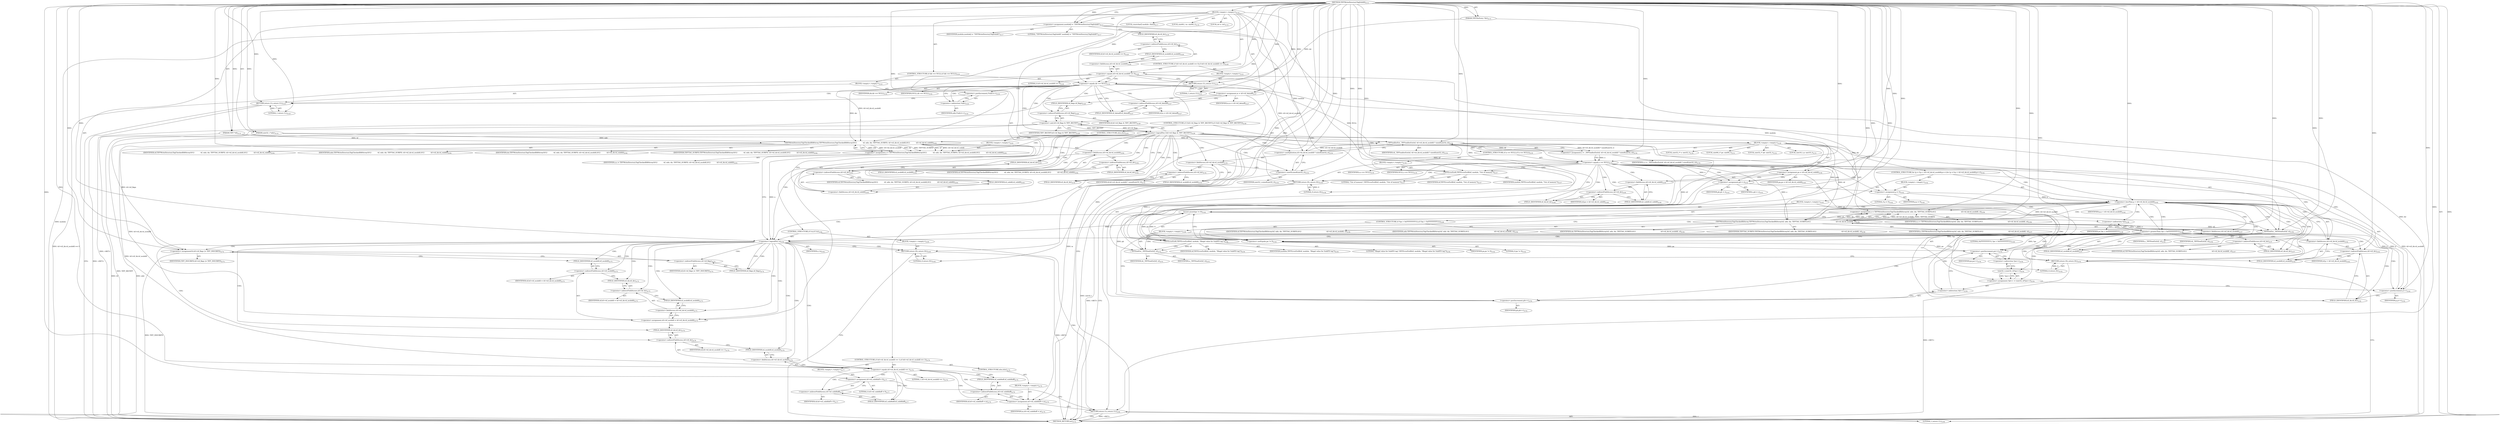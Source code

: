 digraph "TIFFWriteDirectoryTagSubifd" {  
"69649" [label = <(METHOD,TIFFWriteDirectoryTagSubifd)<SUB>2114</SUB>> ]
"69650" [label = <(PARAM,TIFF *tif)<SUB>2114</SUB>> ]
"69651" [label = <(PARAM,uint32_t *ndir)<SUB>2114</SUB>> ]
"69652" [label = <(PARAM,TIFFDirEntry *dir)<SUB>2115</SUB>> ]
"69653" [label = <(BLOCK,&lt;empty&gt;,&lt;empty&gt;)<SUB>2116</SUB>> ]
"69654" [label = <(LOCAL,constchar[] module: char[])<SUB>2117</SUB>> ]
"69655" [label = <(&lt;operator&gt;.assignment,module[] = &quot;TIFFWriteDirectoryTagSubifd&quot;)<SUB>2117</SUB>> ]
"69656" [label = <(IDENTIFIER,module,module[] = &quot;TIFFWriteDirectoryTagSubifd&quot;)<SUB>2117</SUB>> ]
"69657" [label = <(LITERAL,&quot;TIFFWriteDirectoryTagSubifd&quot;,module[] = &quot;TIFFWriteDirectoryTagSubifd&quot;)<SUB>2117</SUB>> ]
"69658" [label = <(LOCAL,uint64_t m: uint64_t)<SUB>2118</SUB>> ]
"69659" [label = <(LOCAL,int n: int)<SUB>2119</SUB>> ]
"69660" [label = <(CONTROL_STRUCTURE,if (tif-&gt;tif_dir.td_nsubifd == 0),if (tif-&gt;tif_dir.td_nsubifd == 0))<SUB>2120</SUB>> ]
"69661" [label = <(&lt;operator&gt;.equals,tif-&gt;tif_dir.td_nsubifd == 0)<SUB>2120</SUB>> ]
"69662" [label = <(&lt;operator&gt;.fieldAccess,tif-&gt;tif_dir.td_nsubifd)<SUB>2120</SUB>> ]
"69663" [label = <(&lt;operator&gt;.indirectFieldAccess,tif-&gt;tif_dir)<SUB>2120</SUB>> ]
"69664" [label = <(IDENTIFIER,tif,tif-&gt;tif_dir.td_nsubifd == 0)<SUB>2120</SUB>> ]
"69665" [label = <(FIELD_IDENTIFIER,tif_dir,tif_dir)<SUB>2120</SUB>> ]
"69666" [label = <(FIELD_IDENTIFIER,td_nsubifd,td_nsubifd)<SUB>2120</SUB>> ]
"69667" [label = <(LITERAL,0,tif-&gt;tif_dir.td_nsubifd == 0)<SUB>2120</SUB>> ]
"69668" [label = <(BLOCK,&lt;empty&gt;,&lt;empty&gt;)<SUB>2121</SUB>> ]
"69669" [label = <(RETURN,return (1);,return (1);)<SUB>2121</SUB>> ]
"69670" [label = <(LITERAL,1,return (1);)<SUB>2121</SUB>> ]
"69671" [label = <(CONTROL_STRUCTURE,if (dir == NULL),if (dir == NULL))<SUB>2122</SUB>> ]
"69672" [label = <(&lt;operator&gt;.equals,dir == NULL)<SUB>2122</SUB>> ]
"69673" [label = <(IDENTIFIER,dir,dir == NULL)<SUB>2122</SUB>> ]
"69674" [label = <(IDENTIFIER,NULL,dir == NULL)<SUB>2122</SUB>> ]
"69675" [label = <(BLOCK,&lt;empty&gt;,&lt;empty&gt;)<SUB>2123</SUB>> ]
"69676" [label = <(&lt;operator&gt;.postIncrement,(*ndir)++)<SUB>2124</SUB>> ]
"69677" [label = <(&lt;operator&gt;.indirection,*ndir)<SUB>2124</SUB>> ]
"69678" [label = <(IDENTIFIER,ndir,(*ndir)++)<SUB>2124</SUB>> ]
"69679" [label = <(RETURN,return (1);,return (1);)<SUB>2125</SUB>> ]
"69680" [label = <(LITERAL,1,return (1);)<SUB>2125</SUB>> ]
"69681" [label = <(&lt;operator&gt;.assignment,m = tif-&gt;tif_dataoff)<SUB>2127</SUB>> ]
"69682" [label = <(IDENTIFIER,m,m = tif-&gt;tif_dataoff)<SUB>2127</SUB>> ]
"69683" [label = <(&lt;operator&gt;.indirectFieldAccess,tif-&gt;tif_dataoff)<SUB>2127</SUB>> ]
"69684" [label = <(IDENTIFIER,tif,m = tif-&gt;tif_dataoff)<SUB>2127</SUB>> ]
"69685" [label = <(FIELD_IDENTIFIER,tif_dataoff,tif_dataoff)<SUB>2127</SUB>> ]
"69686" [label = <(CONTROL_STRUCTURE,if (!(tif-&gt;tif_flags &amp; TIFF_BIGTIFF)),if (!(tif-&gt;tif_flags &amp; TIFF_BIGTIFF)))<SUB>2128</SUB>> ]
"69687" [label = <(&lt;operator&gt;.logicalNot,!(tif-&gt;tif_flags &amp; TIFF_BIGTIFF))<SUB>2128</SUB>> ]
"69688" [label = <(&lt;operator&gt;.and,tif-&gt;tif_flags &amp; TIFF_BIGTIFF)<SUB>2128</SUB>> ]
"69689" [label = <(&lt;operator&gt;.indirectFieldAccess,tif-&gt;tif_flags)<SUB>2128</SUB>> ]
"69690" [label = <(IDENTIFIER,tif,tif-&gt;tif_flags &amp; TIFF_BIGTIFF)<SUB>2128</SUB>> ]
"69691" [label = <(FIELD_IDENTIFIER,tif_flags,tif_flags)<SUB>2128</SUB>> ]
"69692" [label = <(IDENTIFIER,TIFF_BIGTIFF,tif-&gt;tif_flags &amp; TIFF_BIGTIFF)<SUB>2128</SUB>> ]
"69693" [label = <(BLOCK,&lt;empty&gt;,&lt;empty&gt;)<SUB>2129</SUB>> ]
"69694" [label = <(LOCAL,uint32_t* o: uint32_t)<SUB>2130</SUB>> ]
"69695" [label = <(LOCAL,uint64_t* pa: uint64_t)<SUB>2131</SUB>> ]
"69696" [label = <(LOCAL,uint32_t* pb: uint32_t)<SUB>2132</SUB>> ]
"69697" [label = <(LOCAL,uint16_t p: uint16_t)<SUB>2133</SUB>> ]
"69698" [label = <(&lt;operator&gt;.assignment,o = _TIFFmallocExt(tif, tif-&gt;tif_dir.td_nsubifd * sizeof(uint32_t)))<SUB>2134</SUB>> ]
"69699" [label = <(IDENTIFIER,o,o = _TIFFmallocExt(tif, tif-&gt;tif_dir.td_nsubifd * sizeof(uint32_t)))<SUB>2134</SUB>> ]
"69700" [label = <(_TIFFmallocExt,_TIFFmallocExt(tif, tif-&gt;tif_dir.td_nsubifd * sizeof(uint32_t)))<SUB>2134</SUB>> ]
"69701" [label = <(IDENTIFIER,tif,_TIFFmallocExt(tif, tif-&gt;tif_dir.td_nsubifd * sizeof(uint32_t)))<SUB>2134</SUB>> ]
"69702" [label = <(&lt;operator&gt;.multiplication,tif-&gt;tif_dir.td_nsubifd * sizeof(uint32_t))<SUB>2134</SUB>> ]
"69703" [label = <(&lt;operator&gt;.fieldAccess,tif-&gt;tif_dir.td_nsubifd)<SUB>2134</SUB>> ]
"69704" [label = <(&lt;operator&gt;.indirectFieldAccess,tif-&gt;tif_dir)<SUB>2134</SUB>> ]
"69705" [label = <(IDENTIFIER,tif,tif-&gt;tif_dir.td_nsubifd * sizeof(uint32_t))<SUB>2134</SUB>> ]
"69706" [label = <(FIELD_IDENTIFIER,tif_dir,tif_dir)<SUB>2134</SUB>> ]
"69707" [label = <(FIELD_IDENTIFIER,td_nsubifd,td_nsubifd)<SUB>2134</SUB>> ]
"69708" [label = <(&lt;operator&gt;.sizeOf,sizeof(uint32_t))<SUB>2134</SUB>> ]
"69709" [label = <(IDENTIFIER,uint32_t,sizeof(uint32_t))<SUB>2134</SUB>> ]
"69710" [label = <(CONTROL_STRUCTURE,if (o == NULL),if (o == NULL))<SUB>2135</SUB>> ]
"69711" [label = <(&lt;operator&gt;.equals,o == NULL)<SUB>2135</SUB>> ]
"69712" [label = <(IDENTIFIER,o,o == NULL)<SUB>2135</SUB>> ]
"69713" [label = <(IDENTIFIER,NULL,o == NULL)<SUB>2135</SUB>> ]
"69714" [label = <(BLOCK,&lt;empty&gt;,&lt;empty&gt;)<SUB>2136</SUB>> ]
"69715" [label = <(TIFFErrorExtR,TIFFErrorExtR(tif, module, &quot;Out of memory&quot;))<SUB>2137</SUB>> ]
"69716" [label = <(IDENTIFIER,tif,TIFFErrorExtR(tif, module, &quot;Out of memory&quot;))<SUB>2137</SUB>> ]
"69717" [label = <(IDENTIFIER,module,TIFFErrorExtR(tif, module, &quot;Out of memory&quot;))<SUB>2137</SUB>> ]
"69718" [label = <(LITERAL,&quot;Out of memory&quot;,TIFFErrorExtR(tif, module, &quot;Out of memory&quot;))<SUB>2137</SUB>> ]
"69719" [label = <(RETURN,return (0);,return (0);)<SUB>2138</SUB>> ]
"69720" [label = <(LITERAL,0,return (0);)<SUB>2138</SUB>> ]
"69721" [label = <(&lt;operator&gt;.assignment,pa = tif-&gt;tif_dir.td_subifd)<SUB>2140</SUB>> ]
"69722" [label = <(IDENTIFIER,pa,pa = tif-&gt;tif_dir.td_subifd)<SUB>2140</SUB>> ]
"69723" [label = <(&lt;operator&gt;.fieldAccess,tif-&gt;tif_dir.td_subifd)<SUB>2140</SUB>> ]
"69724" [label = <(&lt;operator&gt;.indirectFieldAccess,tif-&gt;tif_dir)<SUB>2140</SUB>> ]
"69725" [label = <(IDENTIFIER,tif,pa = tif-&gt;tif_dir.td_subifd)<SUB>2140</SUB>> ]
"69726" [label = <(FIELD_IDENTIFIER,tif_dir,tif_dir)<SUB>2140</SUB>> ]
"69727" [label = <(FIELD_IDENTIFIER,td_subifd,td_subifd)<SUB>2140</SUB>> ]
"69728" [label = <(&lt;operator&gt;.assignment,pb = o)<SUB>2141</SUB>> ]
"69729" [label = <(IDENTIFIER,pb,pb = o)<SUB>2141</SUB>> ]
"69730" [label = <(IDENTIFIER,o,pb = o)<SUB>2141</SUB>> ]
"69731" [label = <(CONTROL_STRUCTURE,for (p = 0;p &lt; tif-&gt;tif_dir.td_nsubifd;p++),for (p = 0;p &lt; tif-&gt;tif_dir.td_nsubifd;p++))<SUB>2142</SUB>> ]
"69732" [label = <(BLOCK,&lt;empty&gt;,&lt;empty&gt;)<SUB>2142</SUB>> ]
"69733" [label = <(&lt;operator&gt;.assignment,p = 0)<SUB>2142</SUB>> ]
"69734" [label = <(IDENTIFIER,p,p = 0)<SUB>2142</SUB>> ]
"69735" [label = <(LITERAL,0,p = 0)<SUB>2142</SUB>> ]
"69736" [label = <(&lt;operator&gt;.lessThan,p &lt; tif-&gt;tif_dir.td_nsubifd)<SUB>2142</SUB>> ]
"69737" [label = <(IDENTIFIER,p,p &lt; tif-&gt;tif_dir.td_nsubifd)<SUB>2142</SUB>> ]
"69738" [label = <(&lt;operator&gt;.fieldAccess,tif-&gt;tif_dir.td_nsubifd)<SUB>2142</SUB>> ]
"69739" [label = <(&lt;operator&gt;.indirectFieldAccess,tif-&gt;tif_dir)<SUB>2142</SUB>> ]
"69740" [label = <(IDENTIFIER,tif,p &lt; tif-&gt;tif_dir.td_nsubifd)<SUB>2142</SUB>> ]
"69741" [label = <(FIELD_IDENTIFIER,tif_dir,tif_dir)<SUB>2142</SUB>> ]
"69742" [label = <(FIELD_IDENTIFIER,td_nsubifd,td_nsubifd)<SUB>2142</SUB>> ]
"69743" [label = <(&lt;operator&gt;.postIncrement,p++)<SUB>2142</SUB>> ]
"69744" [label = <(IDENTIFIER,p,p++)<SUB>2142</SUB>> ]
"69745" [label = <(BLOCK,&lt;empty&gt;,&lt;empty&gt;)<SUB>2143</SUB>> ]
"69746" [label = <(assert,assert(pa != 0))<SUB>2144</SUB>> ]
"69747" [label = <(&lt;operator&gt;.notEquals,pa != 0)<SUB>2144</SUB>> ]
"69748" [label = <(IDENTIFIER,pa,pa != 0)<SUB>2144</SUB>> ]
"69749" [label = <(LITERAL,0,pa != 0)<SUB>2144</SUB>> ]
"69750" [label = <(CONTROL_STRUCTURE,if (*pa &gt; 0xFFFFFFFFUL),if (*pa &gt; 0xFFFFFFFFUL))<SUB>2148</SUB>> ]
"69751" [label = <(&lt;operator&gt;.greaterThan,*pa &gt; 0xFFFFFFFFUL)<SUB>2148</SUB>> ]
"69752" [label = <(&lt;operator&gt;.indirection,*pa)<SUB>2148</SUB>> ]
"69753" [label = <(IDENTIFIER,pa,*pa &gt; 0xFFFFFFFFUL)<SUB>2148</SUB>> ]
"69754" [label = <(LITERAL,0xFFFFFFFFUL,*pa &gt; 0xFFFFFFFFUL)<SUB>2148</SUB>> ]
"69755" [label = <(BLOCK,&lt;empty&gt;,&lt;empty&gt;)<SUB>2149</SUB>> ]
"69756" [label = <(TIFFErrorExtR,TIFFErrorExtR(tif, module, &quot;Illegal value for SubIFD tag&quot;))<SUB>2150</SUB>> ]
"69757" [label = <(IDENTIFIER,tif,TIFFErrorExtR(tif, module, &quot;Illegal value for SubIFD tag&quot;))<SUB>2150</SUB>> ]
"69758" [label = <(IDENTIFIER,module,TIFFErrorExtR(tif, module, &quot;Illegal value for SubIFD tag&quot;))<SUB>2150</SUB>> ]
"69759" [label = <(LITERAL,&quot;Illegal value for SubIFD tag&quot;,TIFFErrorExtR(tif, module, &quot;Illegal value for SubIFD tag&quot;))<SUB>2150</SUB>> ]
"69760" [label = <(_TIFFfreeExt,_TIFFfreeExt(tif, o))<SUB>2151</SUB>> ]
"69761" [label = <(IDENTIFIER,tif,_TIFFfreeExt(tif, o))<SUB>2151</SUB>> ]
"69762" [label = <(IDENTIFIER,o,_TIFFfreeExt(tif, o))<SUB>2151</SUB>> ]
"69763" [label = <(RETURN,return (0);,return (0);)<SUB>2152</SUB>> ]
"69764" [label = <(LITERAL,0,return (0);)<SUB>2152</SUB>> ]
"69765" [label = <(&lt;operator&gt;.assignment,*pb++ = (uint32_t)(*pa++))<SUB>2154</SUB>> ]
"69766" [label = <(&lt;operator&gt;.indirection,*pb++)<SUB>2154</SUB>> ]
"69767" [label = <(&lt;operator&gt;.postIncrement,pb++)<SUB>2154</SUB>> ]
"69768" [label = <(IDENTIFIER,pb,pb++)<SUB>2154</SUB>> ]
"69769" [label = <(uint32_t,(uint32_t)(*pa++))<SUB>2154</SUB>> ]
"69770" [label = <(&lt;operator&gt;.indirection,*pa++)<SUB>2154</SUB>> ]
"69771" [label = <(&lt;operator&gt;.postIncrement,pa++)<SUB>2154</SUB>> ]
"69772" [label = <(IDENTIFIER,pa,pa++)<SUB>2154</SUB>> ]
"69773" [label = <(&lt;operator&gt;.assignment,n = TIFFWriteDirectoryTagCheckedIfdArray(tif, ndir, dir, TIFFTAG_SUBIFD,\012                                                 tif-&gt;tif_dir.td_nsubifd, o))<SUB>2156</SUB>> ]
"69774" [label = <(IDENTIFIER,n,n = TIFFWriteDirectoryTagCheckedIfdArray(tif, ndir, dir, TIFFTAG_SUBIFD,\012                                                 tif-&gt;tif_dir.td_nsubifd, o))<SUB>2156</SUB>> ]
"69775" [label = <(TIFFWriteDirectoryTagCheckedIfdArray,TIFFWriteDirectoryTagCheckedIfdArray(tif, ndir, dir, TIFFTAG_SUBIFD,\012                                                 tif-&gt;tif_dir.td_nsubifd, o))<SUB>2156</SUB>> ]
"69776" [label = <(IDENTIFIER,tif,TIFFWriteDirectoryTagCheckedIfdArray(tif, ndir, dir, TIFFTAG_SUBIFD,\012                                                 tif-&gt;tif_dir.td_nsubifd, o))<SUB>2156</SUB>> ]
"69777" [label = <(IDENTIFIER,ndir,TIFFWriteDirectoryTagCheckedIfdArray(tif, ndir, dir, TIFFTAG_SUBIFD,\012                                                 tif-&gt;tif_dir.td_nsubifd, o))<SUB>2156</SUB>> ]
"69778" [label = <(IDENTIFIER,dir,TIFFWriteDirectoryTagCheckedIfdArray(tif, ndir, dir, TIFFTAG_SUBIFD,\012                                                 tif-&gt;tif_dir.td_nsubifd, o))<SUB>2156</SUB>> ]
"69779" [label = <(IDENTIFIER,TIFFTAG_SUBIFD,TIFFWriteDirectoryTagCheckedIfdArray(tif, ndir, dir, TIFFTAG_SUBIFD,\012                                                 tif-&gt;tif_dir.td_nsubifd, o))<SUB>2156</SUB>> ]
"69780" [label = <(&lt;operator&gt;.fieldAccess,tif-&gt;tif_dir.td_nsubifd)<SUB>2157</SUB>> ]
"69781" [label = <(&lt;operator&gt;.indirectFieldAccess,tif-&gt;tif_dir)<SUB>2157</SUB>> ]
"69782" [label = <(IDENTIFIER,tif,TIFFWriteDirectoryTagCheckedIfdArray(tif, ndir, dir, TIFFTAG_SUBIFD,\012                                                 tif-&gt;tif_dir.td_nsubifd, o))<SUB>2157</SUB>> ]
"69783" [label = <(FIELD_IDENTIFIER,tif_dir,tif_dir)<SUB>2157</SUB>> ]
"69784" [label = <(FIELD_IDENTIFIER,td_nsubifd,td_nsubifd)<SUB>2157</SUB>> ]
"69785" [label = <(IDENTIFIER,o,TIFFWriteDirectoryTagCheckedIfdArray(tif, ndir, dir, TIFFTAG_SUBIFD,\012                                                 tif-&gt;tif_dir.td_nsubifd, o))<SUB>2157</SUB>> ]
"69786" [label = <(_TIFFfreeExt,_TIFFfreeExt(tif, o))<SUB>2158</SUB>> ]
"69787" [label = <(IDENTIFIER,tif,_TIFFfreeExt(tif, o))<SUB>2158</SUB>> ]
"69788" [label = <(IDENTIFIER,o,_TIFFfreeExt(tif, o))<SUB>2158</SUB>> ]
"69789" [label = <(CONTROL_STRUCTURE,else,else)<SUB>2161</SUB>> ]
"69790" [label = <(BLOCK,&lt;empty&gt;,&lt;empty&gt;)<SUB>2161</SUB>> ]
"69791" [label = <(&lt;operator&gt;.assignment,n = TIFFWriteDirectoryTagCheckedIfd8Array(\012            tif, ndir, dir, TIFFTAG_SUBIFD, tif-&gt;tif_dir.td_nsubifd,\012            tif-&gt;tif_dir.td_subifd))<SUB>2161</SUB>> ]
"69792" [label = <(IDENTIFIER,n,n = TIFFWriteDirectoryTagCheckedIfd8Array(\012            tif, ndir, dir, TIFFTAG_SUBIFD, tif-&gt;tif_dir.td_nsubifd,\012            tif-&gt;tif_dir.td_subifd))<SUB>2161</SUB>> ]
"69793" [label = <(TIFFWriteDirectoryTagCheckedIfd8Array,TIFFWriteDirectoryTagCheckedIfd8Array(\012            tif, ndir, dir, TIFFTAG_SUBIFD, tif-&gt;tif_dir.td_nsubifd,\012            tif-&gt;tif_dir.td_subifd))<SUB>2161</SUB>> ]
"69794" [label = <(IDENTIFIER,tif,TIFFWriteDirectoryTagCheckedIfd8Array(\012            tif, ndir, dir, TIFFTAG_SUBIFD, tif-&gt;tif_dir.td_nsubifd,\012            tif-&gt;tif_dir.td_subifd))<SUB>2162</SUB>> ]
"69795" [label = <(IDENTIFIER,ndir,TIFFWriteDirectoryTagCheckedIfd8Array(\012            tif, ndir, dir, TIFFTAG_SUBIFD, tif-&gt;tif_dir.td_nsubifd,\012            tif-&gt;tif_dir.td_subifd))<SUB>2162</SUB>> ]
"69796" [label = <(IDENTIFIER,dir,TIFFWriteDirectoryTagCheckedIfd8Array(\012            tif, ndir, dir, TIFFTAG_SUBIFD, tif-&gt;tif_dir.td_nsubifd,\012            tif-&gt;tif_dir.td_subifd))<SUB>2162</SUB>> ]
"69797" [label = <(IDENTIFIER,TIFFTAG_SUBIFD,TIFFWriteDirectoryTagCheckedIfd8Array(\012            tif, ndir, dir, TIFFTAG_SUBIFD, tif-&gt;tif_dir.td_nsubifd,\012            tif-&gt;tif_dir.td_subifd))<SUB>2162</SUB>> ]
"69798" [label = <(&lt;operator&gt;.fieldAccess,tif-&gt;tif_dir.td_nsubifd)<SUB>2162</SUB>> ]
"69799" [label = <(&lt;operator&gt;.indirectFieldAccess,tif-&gt;tif_dir)<SUB>2162</SUB>> ]
"69800" [label = <(IDENTIFIER,tif,TIFFWriteDirectoryTagCheckedIfd8Array(\012            tif, ndir, dir, TIFFTAG_SUBIFD, tif-&gt;tif_dir.td_nsubifd,\012            tif-&gt;tif_dir.td_subifd))<SUB>2162</SUB>> ]
"69801" [label = <(FIELD_IDENTIFIER,tif_dir,tif_dir)<SUB>2162</SUB>> ]
"69802" [label = <(FIELD_IDENTIFIER,td_nsubifd,td_nsubifd)<SUB>2162</SUB>> ]
"69803" [label = <(&lt;operator&gt;.fieldAccess,tif-&gt;tif_dir.td_subifd)<SUB>2163</SUB>> ]
"69804" [label = <(&lt;operator&gt;.indirectFieldAccess,tif-&gt;tif_dir)<SUB>2163</SUB>> ]
"69805" [label = <(IDENTIFIER,tif,TIFFWriteDirectoryTagCheckedIfd8Array(\012            tif, ndir, dir, TIFFTAG_SUBIFD, tif-&gt;tif_dir.td_nsubifd,\012            tif-&gt;tif_dir.td_subifd))<SUB>2163</SUB>> ]
"69806" [label = <(FIELD_IDENTIFIER,tif_dir,tif_dir)<SUB>2163</SUB>> ]
"69807" [label = <(FIELD_IDENTIFIER,td_subifd,td_subifd)<SUB>2163</SUB>> ]
"69808" [label = <(CONTROL_STRUCTURE,if (!n),if (!n))<SUB>2164</SUB>> ]
"69809" [label = <(&lt;operator&gt;.logicalNot,!n)<SUB>2164</SUB>> ]
"69810" [label = <(IDENTIFIER,n,!n)<SUB>2164</SUB>> ]
"69811" [label = <(BLOCK,&lt;empty&gt;,&lt;empty&gt;)<SUB>2165</SUB>> ]
"69812" [label = <(RETURN,return (0);,return (0);)<SUB>2165</SUB>> ]
"69813" [label = <(LITERAL,0,return (0);)<SUB>2165</SUB>> ]
"69814" [label = <(&lt;operators&gt;.assignmentOr,tif-&gt;tif_flags |= TIFF_INSUBIFD)<SUB>2174</SUB>> ]
"69815" [label = <(&lt;operator&gt;.indirectFieldAccess,tif-&gt;tif_flags)<SUB>2174</SUB>> ]
"69816" [label = <(IDENTIFIER,tif,tif-&gt;tif_flags |= TIFF_INSUBIFD)<SUB>2174</SUB>> ]
"69817" [label = <(FIELD_IDENTIFIER,tif_flags,tif_flags)<SUB>2174</SUB>> ]
"69818" [label = <(IDENTIFIER,TIFF_INSUBIFD,tif-&gt;tif_flags |= TIFF_INSUBIFD)<SUB>2174</SUB>> ]
"69819" [label = <(&lt;operator&gt;.assignment,tif-&gt;tif_nsubifd = tif-&gt;tif_dir.td_nsubifd)<SUB>2175</SUB>> ]
"69820" [label = <(&lt;operator&gt;.indirectFieldAccess,tif-&gt;tif_nsubifd)<SUB>2175</SUB>> ]
"69821" [label = <(IDENTIFIER,tif,tif-&gt;tif_nsubifd = tif-&gt;tif_dir.td_nsubifd)<SUB>2175</SUB>> ]
"69822" [label = <(FIELD_IDENTIFIER,tif_nsubifd,tif_nsubifd)<SUB>2175</SUB>> ]
"69823" [label = <(&lt;operator&gt;.fieldAccess,tif-&gt;tif_dir.td_nsubifd)<SUB>2175</SUB>> ]
"69824" [label = <(&lt;operator&gt;.indirectFieldAccess,tif-&gt;tif_dir)<SUB>2175</SUB>> ]
"69825" [label = <(IDENTIFIER,tif,tif-&gt;tif_nsubifd = tif-&gt;tif_dir.td_nsubifd)<SUB>2175</SUB>> ]
"69826" [label = <(FIELD_IDENTIFIER,tif_dir,tif_dir)<SUB>2175</SUB>> ]
"69827" [label = <(FIELD_IDENTIFIER,td_nsubifd,td_nsubifd)<SUB>2175</SUB>> ]
"69828" [label = <(CONTROL_STRUCTURE,if (tif-&gt;tif_dir.td_nsubifd == 1),if (tif-&gt;tif_dir.td_nsubifd == 1))<SUB>2176</SUB>> ]
"69829" [label = <(&lt;operator&gt;.equals,tif-&gt;tif_dir.td_nsubifd == 1)<SUB>2176</SUB>> ]
"69830" [label = <(&lt;operator&gt;.fieldAccess,tif-&gt;tif_dir.td_nsubifd)<SUB>2176</SUB>> ]
"69831" [label = <(&lt;operator&gt;.indirectFieldAccess,tif-&gt;tif_dir)<SUB>2176</SUB>> ]
"69832" [label = <(IDENTIFIER,tif,tif-&gt;tif_dir.td_nsubifd == 1)<SUB>2176</SUB>> ]
"69833" [label = <(FIELD_IDENTIFIER,tif_dir,tif_dir)<SUB>2176</SUB>> ]
"69834" [label = <(FIELD_IDENTIFIER,td_nsubifd,td_nsubifd)<SUB>2176</SUB>> ]
"69835" [label = <(LITERAL,1,tif-&gt;tif_dir.td_nsubifd == 1)<SUB>2176</SUB>> ]
"69836" [label = <(BLOCK,&lt;empty&gt;,&lt;empty&gt;)<SUB>2177</SUB>> ]
"69837" [label = <(&lt;operator&gt;.assignment,tif-&gt;tif_subifdoff = 0)<SUB>2177</SUB>> ]
"69838" [label = <(&lt;operator&gt;.indirectFieldAccess,tif-&gt;tif_subifdoff)<SUB>2177</SUB>> ]
"69839" [label = <(IDENTIFIER,tif,tif-&gt;tif_subifdoff = 0)<SUB>2177</SUB>> ]
"69840" [label = <(FIELD_IDENTIFIER,tif_subifdoff,tif_subifdoff)<SUB>2177</SUB>> ]
"69841" [label = <(LITERAL,0,tif-&gt;tif_subifdoff = 0)<SUB>2177</SUB>> ]
"69842" [label = <(CONTROL_STRUCTURE,else,else)<SUB>2179</SUB>> ]
"69843" [label = <(BLOCK,&lt;empty&gt;,&lt;empty&gt;)<SUB>2179</SUB>> ]
"69844" [label = <(&lt;operator&gt;.assignment,tif-&gt;tif_subifdoff = m)<SUB>2179</SUB>> ]
"69845" [label = <(&lt;operator&gt;.indirectFieldAccess,tif-&gt;tif_subifdoff)<SUB>2179</SUB>> ]
"69846" [label = <(IDENTIFIER,tif,tif-&gt;tif_subifdoff = m)<SUB>2179</SUB>> ]
"69847" [label = <(FIELD_IDENTIFIER,tif_subifdoff,tif_subifdoff)<SUB>2179</SUB>> ]
"69848" [label = <(IDENTIFIER,m,tif-&gt;tif_subifdoff = m)<SUB>2179</SUB>> ]
"69849" [label = <(RETURN,return (1);,return (1);)<SUB>2180</SUB>> ]
"69850" [label = <(LITERAL,1,return (1);)<SUB>2180</SUB>> ]
"69851" [label = <(METHOD_RETURN,int)<SUB>2114</SUB>> ]
  "69649" -> "69650"  [ label = "AST: "] 
  "69649" -> "69651"  [ label = "AST: "] 
  "69649" -> "69652"  [ label = "AST: "] 
  "69649" -> "69653"  [ label = "AST: "] 
  "69649" -> "69851"  [ label = "AST: "] 
  "69653" -> "69654"  [ label = "AST: "] 
  "69653" -> "69655"  [ label = "AST: "] 
  "69653" -> "69658"  [ label = "AST: "] 
  "69653" -> "69659"  [ label = "AST: "] 
  "69653" -> "69660"  [ label = "AST: "] 
  "69653" -> "69671"  [ label = "AST: "] 
  "69653" -> "69681"  [ label = "AST: "] 
  "69653" -> "69686"  [ label = "AST: "] 
  "69653" -> "69808"  [ label = "AST: "] 
  "69653" -> "69814"  [ label = "AST: "] 
  "69653" -> "69819"  [ label = "AST: "] 
  "69653" -> "69828"  [ label = "AST: "] 
  "69653" -> "69849"  [ label = "AST: "] 
  "69655" -> "69656"  [ label = "AST: "] 
  "69655" -> "69657"  [ label = "AST: "] 
  "69660" -> "69661"  [ label = "AST: "] 
  "69660" -> "69668"  [ label = "AST: "] 
  "69661" -> "69662"  [ label = "AST: "] 
  "69661" -> "69667"  [ label = "AST: "] 
  "69662" -> "69663"  [ label = "AST: "] 
  "69662" -> "69666"  [ label = "AST: "] 
  "69663" -> "69664"  [ label = "AST: "] 
  "69663" -> "69665"  [ label = "AST: "] 
  "69668" -> "69669"  [ label = "AST: "] 
  "69669" -> "69670"  [ label = "AST: "] 
  "69671" -> "69672"  [ label = "AST: "] 
  "69671" -> "69675"  [ label = "AST: "] 
  "69672" -> "69673"  [ label = "AST: "] 
  "69672" -> "69674"  [ label = "AST: "] 
  "69675" -> "69676"  [ label = "AST: "] 
  "69675" -> "69679"  [ label = "AST: "] 
  "69676" -> "69677"  [ label = "AST: "] 
  "69677" -> "69678"  [ label = "AST: "] 
  "69679" -> "69680"  [ label = "AST: "] 
  "69681" -> "69682"  [ label = "AST: "] 
  "69681" -> "69683"  [ label = "AST: "] 
  "69683" -> "69684"  [ label = "AST: "] 
  "69683" -> "69685"  [ label = "AST: "] 
  "69686" -> "69687"  [ label = "AST: "] 
  "69686" -> "69693"  [ label = "AST: "] 
  "69686" -> "69789"  [ label = "AST: "] 
  "69687" -> "69688"  [ label = "AST: "] 
  "69688" -> "69689"  [ label = "AST: "] 
  "69688" -> "69692"  [ label = "AST: "] 
  "69689" -> "69690"  [ label = "AST: "] 
  "69689" -> "69691"  [ label = "AST: "] 
  "69693" -> "69694"  [ label = "AST: "] 
  "69693" -> "69695"  [ label = "AST: "] 
  "69693" -> "69696"  [ label = "AST: "] 
  "69693" -> "69697"  [ label = "AST: "] 
  "69693" -> "69698"  [ label = "AST: "] 
  "69693" -> "69710"  [ label = "AST: "] 
  "69693" -> "69721"  [ label = "AST: "] 
  "69693" -> "69728"  [ label = "AST: "] 
  "69693" -> "69731"  [ label = "AST: "] 
  "69693" -> "69773"  [ label = "AST: "] 
  "69693" -> "69786"  [ label = "AST: "] 
  "69698" -> "69699"  [ label = "AST: "] 
  "69698" -> "69700"  [ label = "AST: "] 
  "69700" -> "69701"  [ label = "AST: "] 
  "69700" -> "69702"  [ label = "AST: "] 
  "69702" -> "69703"  [ label = "AST: "] 
  "69702" -> "69708"  [ label = "AST: "] 
  "69703" -> "69704"  [ label = "AST: "] 
  "69703" -> "69707"  [ label = "AST: "] 
  "69704" -> "69705"  [ label = "AST: "] 
  "69704" -> "69706"  [ label = "AST: "] 
  "69708" -> "69709"  [ label = "AST: "] 
  "69710" -> "69711"  [ label = "AST: "] 
  "69710" -> "69714"  [ label = "AST: "] 
  "69711" -> "69712"  [ label = "AST: "] 
  "69711" -> "69713"  [ label = "AST: "] 
  "69714" -> "69715"  [ label = "AST: "] 
  "69714" -> "69719"  [ label = "AST: "] 
  "69715" -> "69716"  [ label = "AST: "] 
  "69715" -> "69717"  [ label = "AST: "] 
  "69715" -> "69718"  [ label = "AST: "] 
  "69719" -> "69720"  [ label = "AST: "] 
  "69721" -> "69722"  [ label = "AST: "] 
  "69721" -> "69723"  [ label = "AST: "] 
  "69723" -> "69724"  [ label = "AST: "] 
  "69723" -> "69727"  [ label = "AST: "] 
  "69724" -> "69725"  [ label = "AST: "] 
  "69724" -> "69726"  [ label = "AST: "] 
  "69728" -> "69729"  [ label = "AST: "] 
  "69728" -> "69730"  [ label = "AST: "] 
  "69731" -> "69732"  [ label = "AST: "] 
  "69731" -> "69736"  [ label = "AST: "] 
  "69731" -> "69743"  [ label = "AST: "] 
  "69731" -> "69745"  [ label = "AST: "] 
  "69732" -> "69733"  [ label = "AST: "] 
  "69733" -> "69734"  [ label = "AST: "] 
  "69733" -> "69735"  [ label = "AST: "] 
  "69736" -> "69737"  [ label = "AST: "] 
  "69736" -> "69738"  [ label = "AST: "] 
  "69738" -> "69739"  [ label = "AST: "] 
  "69738" -> "69742"  [ label = "AST: "] 
  "69739" -> "69740"  [ label = "AST: "] 
  "69739" -> "69741"  [ label = "AST: "] 
  "69743" -> "69744"  [ label = "AST: "] 
  "69745" -> "69746"  [ label = "AST: "] 
  "69745" -> "69750"  [ label = "AST: "] 
  "69745" -> "69765"  [ label = "AST: "] 
  "69746" -> "69747"  [ label = "AST: "] 
  "69747" -> "69748"  [ label = "AST: "] 
  "69747" -> "69749"  [ label = "AST: "] 
  "69750" -> "69751"  [ label = "AST: "] 
  "69750" -> "69755"  [ label = "AST: "] 
  "69751" -> "69752"  [ label = "AST: "] 
  "69751" -> "69754"  [ label = "AST: "] 
  "69752" -> "69753"  [ label = "AST: "] 
  "69755" -> "69756"  [ label = "AST: "] 
  "69755" -> "69760"  [ label = "AST: "] 
  "69755" -> "69763"  [ label = "AST: "] 
  "69756" -> "69757"  [ label = "AST: "] 
  "69756" -> "69758"  [ label = "AST: "] 
  "69756" -> "69759"  [ label = "AST: "] 
  "69760" -> "69761"  [ label = "AST: "] 
  "69760" -> "69762"  [ label = "AST: "] 
  "69763" -> "69764"  [ label = "AST: "] 
  "69765" -> "69766"  [ label = "AST: "] 
  "69765" -> "69769"  [ label = "AST: "] 
  "69766" -> "69767"  [ label = "AST: "] 
  "69767" -> "69768"  [ label = "AST: "] 
  "69769" -> "69770"  [ label = "AST: "] 
  "69770" -> "69771"  [ label = "AST: "] 
  "69771" -> "69772"  [ label = "AST: "] 
  "69773" -> "69774"  [ label = "AST: "] 
  "69773" -> "69775"  [ label = "AST: "] 
  "69775" -> "69776"  [ label = "AST: "] 
  "69775" -> "69777"  [ label = "AST: "] 
  "69775" -> "69778"  [ label = "AST: "] 
  "69775" -> "69779"  [ label = "AST: "] 
  "69775" -> "69780"  [ label = "AST: "] 
  "69775" -> "69785"  [ label = "AST: "] 
  "69780" -> "69781"  [ label = "AST: "] 
  "69780" -> "69784"  [ label = "AST: "] 
  "69781" -> "69782"  [ label = "AST: "] 
  "69781" -> "69783"  [ label = "AST: "] 
  "69786" -> "69787"  [ label = "AST: "] 
  "69786" -> "69788"  [ label = "AST: "] 
  "69789" -> "69790"  [ label = "AST: "] 
  "69790" -> "69791"  [ label = "AST: "] 
  "69791" -> "69792"  [ label = "AST: "] 
  "69791" -> "69793"  [ label = "AST: "] 
  "69793" -> "69794"  [ label = "AST: "] 
  "69793" -> "69795"  [ label = "AST: "] 
  "69793" -> "69796"  [ label = "AST: "] 
  "69793" -> "69797"  [ label = "AST: "] 
  "69793" -> "69798"  [ label = "AST: "] 
  "69793" -> "69803"  [ label = "AST: "] 
  "69798" -> "69799"  [ label = "AST: "] 
  "69798" -> "69802"  [ label = "AST: "] 
  "69799" -> "69800"  [ label = "AST: "] 
  "69799" -> "69801"  [ label = "AST: "] 
  "69803" -> "69804"  [ label = "AST: "] 
  "69803" -> "69807"  [ label = "AST: "] 
  "69804" -> "69805"  [ label = "AST: "] 
  "69804" -> "69806"  [ label = "AST: "] 
  "69808" -> "69809"  [ label = "AST: "] 
  "69808" -> "69811"  [ label = "AST: "] 
  "69809" -> "69810"  [ label = "AST: "] 
  "69811" -> "69812"  [ label = "AST: "] 
  "69812" -> "69813"  [ label = "AST: "] 
  "69814" -> "69815"  [ label = "AST: "] 
  "69814" -> "69818"  [ label = "AST: "] 
  "69815" -> "69816"  [ label = "AST: "] 
  "69815" -> "69817"  [ label = "AST: "] 
  "69819" -> "69820"  [ label = "AST: "] 
  "69819" -> "69823"  [ label = "AST: "] 
  "69820" -> "69821"  [ label = "AST: "] 
  "69820" -> "69822"  [ label = "AST: "] 
  "69823" -> "69824"  [ label = "AST: "] 
  "69823" -> "69827"  [ label = "AST: "] 
  "69824" -> "69825"  [ label = "AST: "] 
  "69824" -> "69826"  [ label = "AST: "] 
  "69828" -> "69829"  [ label = "AST: "] 
  "69828" -> "69836"  [ label = "AST: "] 
  "69828" -> "69842"  [ label = "AST: "] 
  "69829" -> "69830"  [ label = "AST: "] 
  "69829" -> "69835"  [ label = "AST: "] 
  "69830" -> "69831"  [ label = "AST: "] 
  "69830" -> "69834"  [ label = "AST: "] 
  "69831" -> "69832"  [ label = "AST: "] 
  "69831" -> "69833"  [ label = "AST: "] 
  "69836" -> "69837"  [ label = "AST: "] 
  "69837" -> "69838"  [ label = "AST: "] 
  "69837" -> "69841"  [ label = "AST: "] 
  "69838" -> "69839"  [ label = "AST: "] 
  "69838" -> "69840"  [ label = "AST: "] 
  "69842" -> "69843"  [ label = "AST: "] 
  "69843" -> "69844"  [ label = "AST: "] 
  "69844" -> "69845"  [ label = "AST: "] 
  "69844" -> "69848"  [ label = "AST: "] 
  "69845" -> "69846"  [ label = "AST: "] 
  "69845" -> "69847"  [ label = "AST: "] 
  "69849" -> "69850"  [ label = "AST: "] 
  "69655" -> "69665"  [ label = "CFG: "] 
  "69681" -> "69691"  [ label = "CFG: "] 
  "69814" -> "69822"  [ label = "CFG: "] 
  "69819" -> "69833"  [ label = "CFG: "] 
  "69849" -> "69851"  [ label = "CFG: "] 
  "69661" -> "69669"  [ label = "CFG: "] 
  "69661" -> "69672"  [ label = "CFG: "] 
  "69672" -> "69677"  [ label = "CFG: "] 
  "69672" -> "69685"  [ label = "CFG: "] 
  "69683" -> "69681"  [ label = "CFG: "] 
  "69687" -> "69706"  [ label = "CFG: "] 
  "69687" -> "69801"  [ label = "CFG: "] 
  "69809" -> "69812"  [ label = "CFG: "] 
  "69809" -> "69817"  [ label = "CFG: "] 
  "69815" -> "69814"  [ label = "CFG: "] 
  "69820" -> "69826"  [ label = "CFG: "] 
  "69823" -> "69819"  [ label = "CFG: "] 
  "69829" -> "69840"  [ label = "CFG: "] 
  "69829" -> "69847"  [ label = "CFG: "] 
  "69662" -> "69661"  [ label = "CFG: "] 
  "69669" -> "69851"  [ label = "CFG: "] 
  "69676" -> "69679"  [ label = "CFG: "] 
  "69679" -> "69851"  [ label = "CFG: "] 
  "69685" -> "69683"  [ label = "CFG: "] 
  "69688" -> "69687"  [ label = "CFG: "] 
  "69698" -> "69711"  [ label = "CFG: "] 
  "69721" -> "69728"  [ label = "CFG: "] 
  "69728" -> "69733"  [ label = "CFG: "] 
  "69773" -> "69786"  [ label = "CFG: "] 
  "69786" -> "69809"  [ label = "CFG: "] 
  "69812" -> "69851"  [ label = "CFG: "] 
  "69817" -> "69815"  [ label = "CFG: "] 
  "69822" -> "69820"  [ label = "CFG: "] 
  "69824" -> "69827"  [ label = "CFG: "] 
  "69827" -> "69823"  [ label = "CFG: "] 
  "69830" -> "69829"  [ label = "CFG: "] 
  "69837" -> "69849"  [ label = "CFG: "] 
  "69663" -> "69666"  [ label = "CFG: "] 
  "69666" -> "69662"  [ label = "CFG: "] 
  "69677" -> "69676"  [ label = "CFG: "] 
  "69689" -> "69688"  [ label = "CFG: "] 
  "69700" -> "69698"  [ label = "CFG: "] 
  "69711" -> "69715"  [ label = "CFG: "] 
  "69711" -> "69726"  [ label = "CFG: "] 
  "69723" -> "69721"  [ label = "CFG: "] 
  "69736" -> "69747"  [ label = "CFG: "] 
  "69736" -> "69783"  [ label = "CFG: "] 
  "69743" -> "69741"  [ label = "CFG: "] 
  "69775" -> "69773"  [ label = "CFG: "] 
  "69791" -> "69809"  [ label = "CFG: "] 
  "69826" -> "69824"  [ label = "CFG: "] 
  "69831" -> "69834"  [ label = "CFG: "] 
  "69834" -> "69830"  [ label = "CFG: "] 
  "69838" -> "69837"  [ label = "CFG: "] 
  "69844" -> "69849"  [ label = "CFG: "] 
  "69665" -> "69663"  [ label = "CFG: "] 
  "69691" -> "69689"  [ label = "CFG: "] 
  "69702" -> "69700"  [ label = "CFG: "] 
  "69715" -> "69719"  [ label = "CFG: "] 
  "69719" -> "69851"  [ label = "CFG: "] 
  "69724" -> "69727"  [ label = "CFG: "] 
  "69727" -> "69723"  [ label = "CFG: "] 
  "69733" -> "69741"  [ label = "CFG: "] 
  "69738" -> "69736"  [ label = "CFG: "] 
  "69746" -> "69752"  [ label = "CFG: "] 
  "69765" -> "69743"  [ label = "CFG: "] 
  "69780" -> "69775"  [ label = "CFG: "] 
  "69793" -> "69791"  [ label = "CFG: "] 
  "69833" -> "69831"  [ label = "CFG: "] 
  "69840" -> "69838"  [ label = "CFG: "] 
  "69845" -> "69844"  [ label = "CFG: "] 
  "69703" -> "69708"  [ label = "CFG: "] 
  "69708" -> "69702"  [ label = "CFG: "] 
  "69726" -> "69724"  [ label = "CFG: "] 
  "69739" -> "69742"  [ label = "CFG: "] 
  "69742" -> "69738"  [ label = "CFG: "] 
  "69747" -> "69746"  [ label = "CFG: "] 
  "69751" -> "69756"  [ label = "CFG: "] 
  "69751" -> "69767"  [ label = "CFG: "] 
  "69766" -> "69771"  [ label = "CFG: "] 
  "69769" -> "69765"  [ label = "CFG: "] 
  "69781" -> "69784"  [ label = "CFG: "] 
  "69784" -> "69780"  [ label = "CFG: "] 
  "69798" -> "69806"  [ label = "CFG: "] 
  "69803" -> "69793"  [ label = "CFG: "] 
  "69847" -> "69845"  [ label = "CFG: "] 
  "69704" -> "69707"  [ label = "CFG: "] 
  "69707" -> "69703"  [ label = "CFG: "] 
  "69741" -> "69739"  [ label = "CFG: "] 
  "69752" -> "69751"  [ label = "CFG: "] 
  "69756" -> "69760"  [ label = "CFG: "] 
  "69760" -> "69763"  [ label = "CFG: "] 
  "69763" -> "69851"  [ label = "CFG: "] 
  "69767" -> "69766"  [ label = "CFG: "] 
  "69770" -> "69769"  [ label = "CFG: "] 
  "69783" -> "69781"  [ label = "CFG: "] 
  "69799" -> "69802"  [ label = "CFG: "] 
  "69802" -> "69798"  [ label = "CFG: "] 
  "69804" -> "69807"  [ label = "CFG: "] 
  "69807" -> "69803"  [ label = "CFG: "] 
  "69706" -> "69704"  [ label = "CFG: "] 
  "69771" -> "69770"  [ label = "CFG: "] 
  "69801" -> "69799"  [ label = "CFG: "] 
  "69806" -> "69804"  [ label = "CFG: "] 
  "69649" -> "69655"  [ label = "CFG: "] 
  "69719" -> "69851"  [ label = "DDG: &lt;RET&gt;"] 
  "69849" -> "69851"  [ label = "DDG: &lt;RET&gt;"] 
  "69812" -> "69851"  [ label = "DDG: &lt;RET&gt;"] 
  "69679" -> "69851"  [ label = "DDG: &lt;RET&gt;"] 
  "69763" -> "69851"  [ label = "DDG: &lt;RET&gt;"] 
  "69669" -> "69851"  [ label = "DDG: &lt;RET&gt;"] 
  "69650" -> "69851"  [ label = "DDG: tif"] 
  "69651" -> "69851"  [ label = "DDG: ndir"] 
  "69652" -> "69851"  [ label = "DDG: dir"] 
  "69655" -> "69851"  [ label = "DDG: module"] 
  "69661" -> "69851"  [ label = "DDG: tif-&gt;tif_dir.td_nsubifd"] 
  "69661" -> "69851"  [ label = "DDG: tif-&gt;tif_dir.td_nsubifd == 0"] 
  "69708" -> "69851"  [ label = "DDG: uint32_t"] 
  "69814" -> "69851"  [ label = "DDG: TIFF_INSUBIFD"] 
  "69688" -> "69851"  [ label = "DDG: TIFF_BIGTIFF"] 
  "69649" -> "69650"  [ label = "DDG: "] 
  "69649" -> "69651"  [ label = "DDG: "] 
  "69649" -> "69652"  [ label = "DDG: "] 
  "69649" -> "69655"  [ label = "DDG: "] 
  "69649" -> "69814"  [ label = "DDG: "] 
  "69793" -> "69819"  [ label = "DDG: tif-&gt;tif_dir.td_nsubifd"] 
  "69850" -> "69849"  [ label = "DDG: 1"] 
  "69649" -> "69849"  [ label = "DDG: "] 
  "69649" -> "69681"  [ label = "DDG: "] 
  "69688" -> "69814"  [ label = "DDG: tif-&gt;tif_flags"] 
  "69649" -> "69850"  [ label = "DDG: "] 
  "69649" -> "69661"  [ label = "DDG: "] 
  "69670" -> "69669"  [ label = "DDG: 1"] 
  "69649" -> "69669"  [ label = "DDG: "] 
  "69652" -> "69672"  [ label = "DDG: dir"] 
  "69649" -> "69672"  [ label = "DDG: "] 
  "69680" -> "69679"  [ label = "DDG: 1"] 
  "69649" -> "69679"  [ label = "DDG: "] 
  "69688" -> "69687"  [ label = "DDG: tif-&gt;tif_flags"] 
  "69688" -> "69687"  [ label = "DDG: TIFF_BIGTIFF"] 
  "69700" -> "69698"  [ label = "DDG: tif"] 
  "69700" -> "69698"  [ label = "DDG: tif-&gt;tif_dir.td_nsubifd * sizeof(uint32_t)"] 
  "69711" -> "69728"  [ label = "DDG: o"] 
  "69649" -> "69728"  [ label = "DDG: "] 
  "69775" -> "69773"  [ label = "DDG: o"] 
  "69775" -> "69773"  [ label = "DDG: tif-&gt;tif_dir.td_nsubifd"] 
  "69775" -> "69773"  [ label = "DDG: TIFFTAG_SUBIFD"] 
  "69775" -> "69773"  [ label = "DDG: tif"] 
  "69775" -> "69773"  [ label = "DDG: dir"] 
  "69775" -> "69773"  [ label = "DDG: ndir"] 
  "69791" -> "69809"  [ label = "DDG: n"] 
  "69773" -> "69809"  [ label = "DDG: n"] 
  "69649" -> "69809"  [ label = "DDG: "] 
  "69813" -> "69812"  [ label = "DDG: 0"] 
  "69649" -> "69812"  [ label = "DDG: "] 
  "69793" -> "69829"  [ label = "DDG: tif-&gt;tif_dir.td_nsubifd"] 
  "69649" -> "69829"  [ label = "DDG: "] 
  "69649" -> "69837"  [ label = "DDG: "] 
  "69649" -> "69670"  [ label = "DDG: "] 
  "69649" -> "69680"  [ label = "DDG: "] 
  "69649" -> "69688"  [ label = "DDG: "] 
  "69649" -> "69698"  [ label = "DDG: "] 
  "69649" -> "69721"  [ label = "DDG: "] 
  "69649" -> "69773"  [ label = "DDG: "] 
  "69775" -> "69786"  [ label = "DDG: tif"] 
  "69649" -> "69786"  [ label = "DDG: "] 
  "69775" -> "69786"  [ label = "DDG: o"] 
  "69793" -> "69791"  [ label = "DDG: ndir"] 
  "69793" -> "69791"  [ label = "DDG: tif-&gt;tif_dir.td_nsubifd"] 
  "69793" -> "69791"  [ label = "DDG: tif-&gt;tif_dir.td_subifd"] 
  "69793" -> "69791"  [ label = "DDG: dir"] 
  "69793" -> "69791"  [ label = "DDG: TIFFTAG_SUBIFD"] 
  "69793" -> "69791"  [ label = "DDG: tif"] 
  "69649" -> "69813"  [ label = "DDG: "] 
  "69681" -> "69844"  [ label = "DDG: m"] 
  "69649" -> "69844"  [ label = "DDG: "] 
  "69650" -> "69700"  [ label = "DDG: tif"] 
  "69649" -> "69700"  [ label = "DDG: "] 
  "69702" -> "69700"  [ label = "DDG: tif-&gt;tif_dir.td_nsubifd"] 
  "69698" -> "69711"  [ label = "DDG: o"] 
  "69649" -> "69711"  [ label = "DDG: "] 
  "69672" -> "69711"  [ label = "DDG: NULL"] 
  "69720" -> "69719"  [ label = "DDG: 0"] 
  "69649" -> "69719"  [ label = "DDG: "] 
  "69649" -> "69733"  [ label = "DDG: "] 
  "69733" -> "69736"  [ label = "DDG: p"] 
  "69743" -> "69736"  [ label = "DDG: p"] 
  "69649" -> "69736"  [ label = "DDG: "] 
  "69736" -> "69743"  [ label = "DDG: p"] 
  "69649" -> "69743"  [ label = "DDG: "] 
  "69769" -> "69765"  [ label = "DDG: *pa++"] 
  "69700" -> "69775"  [ label = "DDG: tif"] 
  "69649" -> "69775"  [ label = "DDG: "] 
  "69651" -> "69775"  [ label = "DDG: ndir"] 
  "69672" -> "69775"  [ label = "DDG: dir"] 
  "69736" -> "69775"  [ label = "DDG: tif-&gt;tif_dir.td_nsubifd"] 
  "69711" -> "69775"  [ label = "DDG: o"] 
  "69649" -> "69791"  [ label = "DDG: "] 
  "69661" -> "69702"  [ label = "DDG: tif-&gt;tif_dir.td_nsubifd"] 
  "69649" -> "69702"  [ label = "DDG: "] 
  "69700" -> "69715"  [ label = "DDG: tif"] 
  "69649" -> "69715"  [ label = "DDG: "] 
  "69655" -> "69715"  [ label = "DDG: module"] 
  "69649" -> "69720"  [ label = "DDG: "] 
  "69747" -> "69746"  [ label = "DDG: pa"] 
  "69747" -> "69746"  [ label = "DDG: 0"] 
  "69650" -> "69793"  [ label = "DDG: tif"] 
  "69649" -> "69793"  [ label = "DDG: "] 
  "69651" -> "69793"  [ label = "DDG: ndir"] 
  "69672" -> "69793"  [ label = "DDG: dir"] 
  "69661" -> "69793"  [ label = "DDG: tif-&gt;tif_dir.td_nsubifd"] 
  "69649" -> "69708"  [ label = "DDG: "] 
  "69721" -> "69747"  [ label = "DDG: pa"] 
  "69751" -> "69747"  [ label = "DDG: *pa"] 
  "69771" -> "69747"  [ label = "DDG: pa"] 
  "69649" -> "69747"  [ label = "DDG: "] 
  "69649" -> "69751"  [ label = "DDG: "] 
  "69764" -> "69763"  [ label = "DDG: 0"] 
  "69649" -> "69763"  [ label = "DDG: "] 
  "69700" -> "69756"  [ label = "DDG: tif"] 
  "69649" -> "69756"  [ label = "DDG: "] 
  "69655" -> "69756"  [ label = "DDG: module"] 
  "69756" -> "69760"  [ label = "DDG: tif"] 
  "69649" -> "69760"  [ label = "DDG: "] 
  "69711" -> "69760"  [ label = "DDG: o"] 
  "69649" -> "69764"  [ label = "DDG: "] 
  "69728" -> "69767"  [ label = "DDG: pb"] 
  "69649" -> "69767"  [ label = "DDG: "] 
  "69747" -> "69771"  [ label = "DDG: pa"] 
  "69751" -> "69771"  [ label = "DDG: *pa"] 
  "69649" -> "69771"  [ label = "DDG: "] 
  "69661" -> "69672"  [ label = "CDG: "] 
  "69661" -> "69669"  [ label = "CDG: "] 
  "69672" -> "69687"  [ label = "CDG: "] 
  "69672" -> "69677"  [ label = "CDG: "] 
  "69672" -> "69676"  [ label = "CDG: "] 
  "69672" -> "69691"  [ label = "CDG: "] 
  "69672" -> "69688"  [ label = "CDG: "] 
  "69672" -> "69683"  [ label = "CDG: "] 
  "69672" -> "69689"  [ label = "CDG: "] 
  "69672" -> "69685"  [ label = "CDG: "] 
  "69672" -> "69679"  [ label = "CDG: "] 
  "69672" -> "69681"  [ label = "CDG: "] 
  "69687" -> "69704"  [ label = "CDG: "] 
  "69687" -> "69707"  [ label = "CDG: "] 
  "69687" -> "69698"  [ label = "CDG: "] 
  "69687" -> "69793"  [ label = "CDG: "] 
  "69687" -> "69809"  [ label = "CDG: "] 
  "69687" -> "69791"  [ label = "CDG: "] 
  "69687" -> "69798"  [ label = "CDG: "] 
  "69687" -> "69807"  [ label = "CDG: "] 
  "69687" -> "69801"  [ label = "CDG: "] 
  "69687" -> "69711"  [ label = "CDG: "] 
  "69687" -> "69802"  [ label = "CDG: "] 
  "69687" -> "69708"  [ label = "CDG: "] 
  "69687" -> "69804"  [ label = "CDG: "] 
  "69687" -> "69799"  [ label = "CDG: "] 
  "69687" -> "69703"  [ label = "CDG: "] 
  "69687" -> "69702"  [ label = "CDG: "] 
  "69687" -> "69700"  [ label = "CDG: "] 
  "69687" -> "69706"  [ label = "CDG: "] 
  "69687" -> "69806"  [ label = "CDG: "] 
  "69687" -> "69803"  [ label = "CDG: "] 
  "69809" -> "69827"  [ label = "CDG: "] 
  "69809" -> "69819"  [ label = "CDG: "] 
  "69809" -> "69826"  [ label = "CDG: "] 
  "69809" -> "69831"  [ label = "CDG: "] 
  "69809" -> "69849"  [ label = "CDG: "] 
  "69809" -> "69824"  [ label = "CDG: "] 
  "69809" -> "69829"  [ label = "CDG: "] 
  "69809" -> "69822"  [ label = "CDG: "] 
  "69809" -> "69834"  [ label = "CDG: "] 
  "69809" -> "69815"  [ label = "CDG: "] 
  "69809" -> "69820"  [ label = "CDG: "] 
  "69809" -> "69830"  [ label = "CDG: "] 
  "69809" -> "69823"  [ label = "CDG: "] 
  "69809" -> "69833"  [ label = "CDG: "] 
  "69809" -> "69812"  [ label = "CDG: "] 
  "69809" -> "69817"  [ label = "CDG: "] 
  "69809" -> "69814"  [ label = "CDG: "] 
  "69829" -> "69844"  [ label = "CDG: "] 
  "69829" -> "69838"  [ label = "CDG: "] 
  "69829" -> "69845"  [ label = "CDG: "] 
  "69829" -> "69847"  [ label = "CDG: "] 
  "69829" -> "69840"  [ label = "CDG: "] 
  "69829" -> "69837"  [ label = "CDG: "] 
  "69711" -> "69724"  [ label = "CDG: "] 
  "69711" -> "69742"  [ label = "CDG: "] 
  "69711" -> "69733"  [ label = "CDG: "] 
  "69711" -> "69715"  [ label = "CDG: "] 
  "69711" -> "69741"  [ label = "CDG: "] 
  "69711" -> "69736"  [ label = "CDG: "] 
  "69711" -> "69721"  [ label = "CDG: "] 
  "69711" -> "69726"  [ label = "CDG: "] 
  "69711" -> "69728"  [ label = "CDG: "] 
  "69711" -> "69719"  [ label = "CDG: "] 
  "69711" -> "69739"  [ label = "CDG: "] 
  "69711" -> "69738"  [ label = "CDG: "] 
  "69711" -> "69723"  [ label = "CDG: "] 
  "69711" -> "69727"  [ label = "CDG: "] 
  "69736" -> "69784"  [ label = "CDG: "] 
  "69736" -> "69752"  [ label = "CDG: "] 
  "69736" -> "69781"  [ label = "CDG: "] 
  "69736" -> "69809"  [ label = "CDG: "] 
  "69736" -> "69751"  [ label = "CDG: "] 
  "69736" -> "69786"  [ label = "CDG: "] 
  "69736" -> "69783"  [ label = "CDG: "] 
  "69736" -> "69780"  [ label = "CDG: "] 
  "69736" -> "69746"  [ label = "CDG: "] 
  "69736" -> "69775"  [ label = "CDG: "] 
  "69736" -> "69747"  [ label = "CDG: "] 
  "69736" -> "69773"  [ label = "CDG: "] 
  "69751" -> "69771"  [ label = "CDG: "] 
  "69751" -> "69742"  [ label = "CDG: "] 
  "69751" -> "69766"  [ label = "CDG: "] 
  "69751" -> "69769"  [ label = "CDG: "] 
  "69751" -> "69767"  [ label = "CDG: "] 
  "69751" -> "69741"  [ label = "CDG: "] 
  "69751" -> "69736"  [ label = "CDG: "] 
  "69751" -> "69756"  [ label = "CDG: "] 
  "69751" -> "69770"  [ label = "CDG: "] 
  "69751" -> "69763"  [ label = "CDG: "] 
  "69751" -> "69739"  [ label = "CDG: "] 
  "69751" -> "69738"  [ label = "CDG: "] 
  "69751" -> "69760"  [ label = "CDG: "] 
  "69751" -> "69765"  [ label = "CDG: "] 
  "69751" -> "69743"  [ label = "CDG: "] 
}
